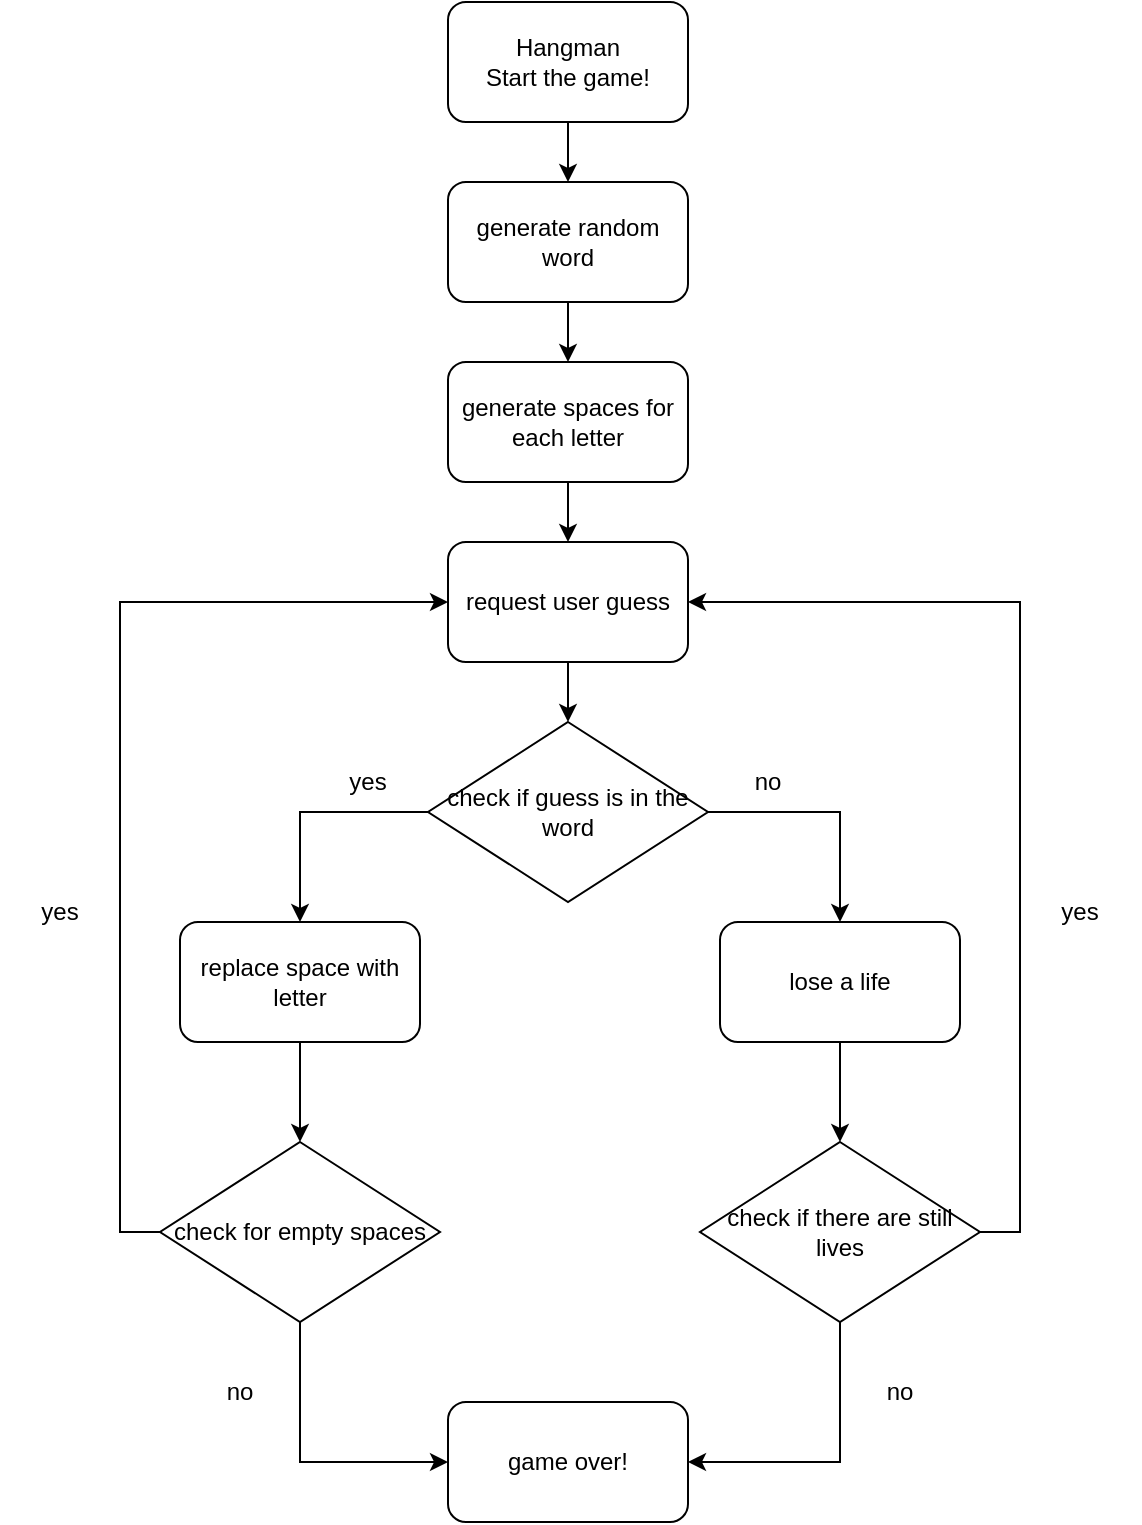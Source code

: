 <mxfile version="20.3.7" type="github"><diagram id="aOy5J7AUT7jbnVKFTZp3" name="Página-1"><mxGraphModel dx="1038" dy="571" grid="1" gridSize="10" guides="1" tooltips="1" connect="1" arrows="1" fold="1" page="1" pageScale="1" pageWidth="827" pageHeight="1169" math="0" shadow="0"><root><mxCell id="0"/><mxCell id="1" parent="0"/><mxCell id="jCvAq8HcxrKNVdPjaGT6-6" value="" style="edgeStyle=orthogonalEdgeStyle;rounded=0;orthogonalLoop=1;jettySize=auto;html=1;" parent="1" source="jCvAq8HcxrKNVdPjaGT6-1" target="jCvAq8HcxrKNVdPjaGT6-4" edge="1"><mxGeometry relative="1" as="geometry"/></mxCell><mxCell id="jCvAq8HcxrKNVdPjaGT6-1" value="Hangman&lt;br&gt;Start the game!" style="rounded=1;whiteSpace=wrap;html=1;" parent="1" vertex="1"><mxGeometry x="354" y="40" width="120" height="60" as="geometry"/></mxCell><mxCell id="PaG7TvzerVKrYG0mXbZ0-4" value="" style="edgeStyle=orthogonalEdgeStyle;rounded=0;orthogonalLoop=1;jettySize=auto;html=1;" edge="1" parent="1" source="jCvAq8HcxrKNVdPjaGT6-4" target="PaG7TvzerVKrYG0mXbZ0-1"><mxGeometry relative="1" as="geometry"/></mxCell><mxCell id="jCvAq8HcxrKNVdPjaGT6-4" value="generate random word" style="rounded=1;whiteSpace=wrap;html=1;" parent="1" vertex="1"><mxGeometry x="354" y="130" width="120" height="60" as="geometry"/></mxCell><mxCell id="PaG7TvzerVKrYG0mXbZ0-11" value="" style="edgeStyle=orthogonalEdgeStyle;rounded=0;orthogonalLoop=1;jettySize=auto;html=1;" edge="1" parent="1" source="jCvAq8HcxrKNVdPjaGT6-10" target="jCvAq8HcxrKNVdPjaGT6-13"><mxGeometry relative="1" as="geometry"/></mxCell><mxCell id="PaG7TvzerVKrYG0mXbZ0-13" value="" style="edgeStyle=orthogonalEdgeStyle;rounded=0;orthogonalLoop=1;jettySize=auto;html=1;" edge="1" parent="1" source="jCvAq8HcxrKNVdPjaGT6-10" target="jCvAq8HcxrKNVdPjaGT6-17"><mxGeometry relative="1" as="geometry"/></mxCell><mxCell id="jCvAq8HcxrKNVdPjaGT6-10" value="check if guess is in the word" style="rhombus;whiteSpace=wrap;html=1;" parent="1" vertex="1"><mxGeometry x="344" y="400" width="140" height="90" as="geometry"/></mxCell><mxCell id="PaG7TvzerVKrYG0mXbZ0-18" value="" style="edgeStyle=orthogonalEdgeStyle;rounded=0;orthogonalLoop=1;jettySize=auto;html=1;" edge="1" parent="1" source="jCvAq8HcxrKNVdPjaGT6-13" target="PaG7TvzerVKrYG0mXbZ0-17"><mxGeometry relative="1" as="geometry"/></mxCell><mxCell id="jCvAq8HcxrKNVdPjaGT6-13" value="lose a life" style="rounded=1;whiteSpace=wrap;html=1;" parent="1" vertex="1"><mxGeometry x="490" y="500" width="120" height="60" as="geometry"/></mxCell><mxCell id="PaG7TvzerVKrYG0mXbZ0-19" value="" style="edgeStyle=orthogonalEdgeStyle;rounded=0;orthogonalLoop=1;jettySize=auto;html=1;" edge="1" parent="1" source="jCvAq8HcxrKNVdPjaGT6-17" target="PaG7TvzerVKrYG0mXbZ0-16"><mxGeometry relative="1" as="geometry"/></mxCell><mxCell id="jCvAq8HcxrKNVdPjaGT6-17" value="replace space with letter" style="rounded=1;whiteSpace=wrap;html=1;" parent="1" vertex="1"><mxGeometry x="220" y="500" width="120" height="60" as="geometry"/></mxCell><mxCell id="jCvAq8HcxrKNVdPjaGT6-26" value="no" style="text;html=1;strokeColor=none;fillColor=none;align=center;verticalAlign=middle;whiteSpace=wrap;rounded=0;" parent="1" vertex="1"><mxGeometry x="484" y="415" width="60" height="30" as="geometry"/></mxCell><mxCell id="jCvAq8HcxrKNVdPjaGT6-32" value="yes" style="text;html=1;strokeColor=none;fillColor=none;align=center;verticalAlign=middle;whiteSpace=wrap;rounded=0;" parent="1" vertex="1"><mxGeometry x="284" y="415" width="60" height="30" as="geometry"/></mxCell><mxCell id="jCvAq8HcxrKNVdPjaGT6-33" value="game over!" style="rounded=1;whiteSpace=wrap;html=1;" parent="1" vertex="1"><mxGeometry x="354" y="740" width="120" height="60" as="geometry"/></mxCell><mxCell id="jCvAq8HcxrKNVdPjaGT6-38" value="no" style="text;html=1;strokeColor=none;fillColor=none;align=center;verticalAlign=middle;whiteSpace=wrap;rounded=0;" parent="1" vertex="1"><mxGeometry x="550" y="720" width="60" height="30" as="geometry"/></mxCell><mxCell id="PaG7TvzerVKrYG0mXbZ0-8" value="" style="edgeStyle=orthogonalEdgeStyle;rounded=0;orthogonalLoop=1;jettySize=auto;html=1;" edge="1" parent="1" source="PaG7TvzerVKrYG0mXbZ0-1" target="PaG7TvzerVKrYG0mXbZ0-6"><mxGeometry relative="1" as="geometry"/></mxCell><mxCell id="PaG7TvzerVKrYG0mXbZ0-1" value="generate spaces for each letter" style="rounded=1;whiteSpace=wrap;html=1;" vertex="1" parent="1"><mxGeometry x="354" y="220" width="120" height="60" as="geometry"/></mxCell><mxCell id="PaG7TvzerVKrYG0mXbZ0-9" value="" style="edgeStyle=orthogonalEdgeStyle;rounded=0;orthogonalLoop=1;jettySize=auto;html=1;" edge="1" parent="1" source="PaG7TvzerVKrYG0mXbZ0-6" target="jCvAq8HcxrKNVdPjaGT6-10"><mxGeometry relative="1" as="geometry"/></mxCell><mxCell id="PaG7TvzerVKrYG0mXbZ0-6" value="request user guess" style="rounded=1;whiteSpace=wrap;html=1;" vertex="1" parent="1"><mxGeometry x="354" y="310" width="120" height="60" as="geometry"/></mxCell><mxCell id="PaG7TvzerVKrYG0mXbZ0-25" style="edgeStyle=orthogonalEdgeStyle;rounded=0;orthogonalLoop=1;jettySize=auto;html=1;entryX=0;entryY=0.5;entryDx=0;entryDy=0;exitX=0.5;exitY=1;exitDx=0;exitDy=0;" edge="1" parent="1" source="PaG7TvzerVKrYG0mXbZ0-16" target="jCvAq8HcxrKNVdPjaGT6-33"><mxGeometry relative="1" as="geometry"/></mxCell><mxCell id="PaG7TvzerVKrYG0mXbZ0-27" style="edgeStyle=orthogonalEdgeStyle;rounded=0;orthogonalLoop=1;jettySize=auto;html=1;entryX=0;entryY=0.5;entryDx=0;entryDy=0;exitX=0;exitY=0.5;exitDx=0;exitDy=0;" edge="1" parent="1" source="PaG7TvzerVKrYG0mXbZ0-16" target="PaG7TvzerVKrYG0mXbZ0-6"><mxGeometry relative="1" as="geometry"/></mxCell><mxCell id="PaG7TvzerVKrYG0mXbZ0-16" value="check for empty spaces" style="rhombus;whiteSpace=wrap;html=1;" vertex="1" parent="1"><mxGeometry x="210" y="610" width="140" height="90" as="geometry"/></mxCell><mxCell id="PaG7TvzerVKrYG0mXbZ0-20" value="" style="edgeStyle=orthogonalEdgeStyle;rounded=0;orthogonalLoop=1;jettySize=auto;html=1;entryX=1;entryY=0.5;entryDx=0;entryDy=0;exitX=0.5;exitY=1;exitDx=0;exitDy=0;" edge="1" parent="1" source="PaG7TvzerVKrYG0mXbZ0-17" target="jCvAq8HcxrKNVdPjaGT6-33"><mxGeometry relative="1" as="geometry"/></mxCell><mxCell id="PaG7TvzerVKrYG0mXbZ0-26" style="edgeStyle=orthogonalEdgeStyle;rounded=0;orthogonalLoop=1;jettySize=auto;html=1;entryX=1;entryY=0.5;entryDx=0;entryDy=0;exitX=1;exitY=0.5;exitDx=0;exitDy=0;" edge="1" parent="1" source="PaG7TvzerVKrYG0mXbZ0-17" target="PaG7TvzerVKrYG0mXbZ0-6"><mxGeometry relative="1" as="geometry"/></mxCell><mxCell id="PaG7TvzerVKrYG0mXbZ0-17" value="check if there are still lives" style="rhombus;whiteSpace=wrap;html=1;" vertex="1" parent="1"><mxGeometry x="480" y="610" width="140" height="90" as="geometry"/></mxCell><mxCell id="PaG7TvzerVKrYG0mXbZ0-28" value="yes" style="text;html=1;strokeColor=none;fillColor=none;align=center;verticalAlign=middle;whiteSpace=wrap;rounded=0;" vertex="1" parent="1"><mxGeometry x="130" y="480" width="60" height="30" as="geometry"/></mxCell><mxCell id="PaG7TvzerVKrYG0mXbZ0-29" value="yes" style="text;html=1;strokeColor=none;fillColor=none;align=center;verticalAlign=middle;whiteSpace=wrap;rounded=0;" vertex="1" parent="1"><mxGeometry x="640" y="480" width="60" height="30" as="geometry"/></mxCell><mxCell id="PaG7TvzerVKrYG0mXbZ0-30" value="no" style="text;html=1;strokeColor=none;fillColor=none;align=center;verticalAlign=middle;whiteSpace=wrap;rounded=0;" vertex="1" parent="1"><mxGeometry x="220" y="720" width="60" height="30" as="geometry"/></mxCell></root></mxGraphModel></diagram></mxfile>